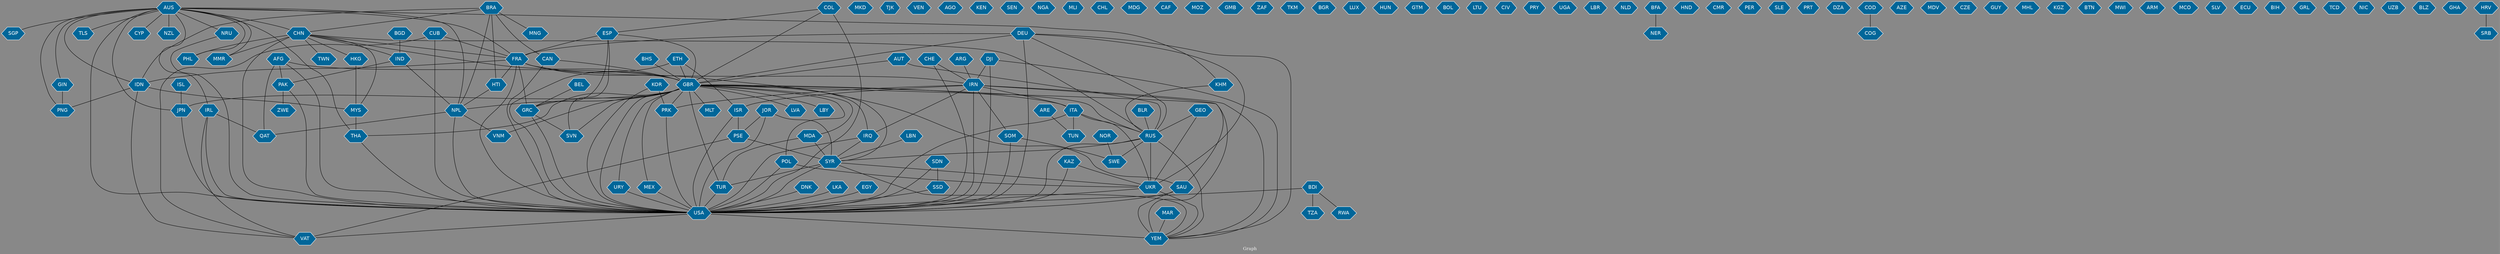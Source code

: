 // Countries together in item graph
graph {
	graph [bgcolor="#888888" fontcolor=white fontsize=12 label="Graph" outputorder=edgesfirst overlap=prism]
	node [color=white fillcolor="#006699" fontcolor=white fontname=Helvetica shape=hexagon style=filled]
	edge [arrowhead=open color=black fontcolor=white fontname=Courier fontsize=12]
		USA [label=USA]
		FRA [label=FRA]
		PHL [label=PHL]
		BDI [label=BDI]
		NPL [label=NPL]
		CHN [label=CHN]
		ISR [label=ISR]
		PSE [label=PSE]
		IRN [label=IRN]
		RUS [label=RUS]
		GEO [label=GEO]
		DNK [label=DNK]
		UKR [label=UKR]
		SOM [label=SOM]
		CYP [label=CYP]
		AUS [label=AUS]
		VAT [label=VAT]
		SYR [label=SYR]
		TWN [label=TWN]
		GRC [label=GRC]
		IRQ [label=IRQ]
		GBR [label=GBR]
		NZL [label=NZL]
		IDN [label=IDN]
		COL [label=COL]
		DEU [label=DEU]
		LKA [label=LKA]
		PRK [label=PRK]
		IND [label=IND]
		JPN [label=JPN]
		MEX [label=MEX]
		EGY [label=EGY]
		YEM [label=YEM]
		MMR [label=MMR]
		MKD [label=MKD]
		TJK [label=TJK]
		VEN [label=VEN]
		BEL [label=BEL]
		SAU [label=SAU]
		ESP [label=ESP]
		QAT [label=QAT]
		IRL [label=IRL]
		AGO [label=AGO]
		LBY [label=LBY]
		BRA [label=BRA]
		CUB [label=CUB]
		CAN [label=CAN]
		NOR [label=NOR]
		TUR [label=TUR]
		HTI [label=HTI]
		AFG [label=AFG]
		KEN [label=KEN]
		MYS [label=MYS]
		HKG [label=HKG]
		SDN [label=SDN]
		SEN [label=SEN]
		NRU [label=NRU]
		SGP [label=SGP]
		KAZ [label=KAZ]
		KOR [label=KOR]
		TZA [label=TZA]
		POL [label=POL]
		NGA [label=NGA]
		ITA [label=ITA]
		MLI [label=MLI]
		LBN [label=LBN]
		CHL [label=CHL]
		CHE [label=CHE]
		KHM [label=KHM]
		MDG [label=MDG]
		CAF [label=CAF]
		AUT [label=AUT]
		BGD [label=BGD]
		PAK [label=PAK]
		MOZ [label=MOZ]
		SWE [label=SWE]
		TUN [label=TUN]
		ARG [label=ARG]
		GMB [label=GMB]
		ZAF [label=ZAF]
		TKM [label=TKM]
		GIN [label=GIN]
		PNG [label=PNG]
		BGR [label=BGR]
		MAR [label=MAR]
		LUX [label=LUX]
		ETH [label=ETH]
		HUN [label=HUN]
		THA [label=THA]
		GTM [label=GTM]
		BOL [label=BOL]
		LTU [label=LTU]
		CIV [label=CIV]
		PRY [label=PRY]
		UGA [label=UGA]
		JOR [label=JOR]
		RWA [label=RWA]
		LBR [label=LBR]
		NLD [label=NLD]
		BFA [label=BFA]
		SSD [label=SSD]
		HND [label=HND]
		CMR [label=CMR]
		PER [label=PER]
		BHS [label=BHS]
		BLR [label=BLR]
		SLE [label=SLE]
		PRT [label=PRT]
		DZA [label=DZA]
		COG [label=COG]
		AZE [label=AZE]
		NER [label=NER]
		MDV [label=MDV]
		CZE [label=CZE]
		GUY [label=GUY]
		MLT [label=MLT]
		MDA [label=MDA]
		COD [label=COD]
		MHL [label=MHL]
		MNG [label=MNG]
		KGZ [label=KGZ]
		DJI [label=DJI]
		LVA [label=LVA]
		BTN [label=BTN]
		URY [label=URY]
		ARE [label=ARE]
		MWI [label=MWI]
		ARM [label=ARM]
		VNM [label=VNM]
		MCO [label=MCO]
		SLV [label=SLV]
		ECU [label=ECU]
		ZWE [label=ZWE]
		BIH [label=BIH]
		ISL [label=ISL]
		GRL [label=GRL]
		TCD [label=TCD]
		NIC [label=NIC]
		UZB [label=UZB]
		BLZ [label=BLZ]
		GHA [label=GHA]
		SRB [label=SRB]
		HRV [label=HRV]
		SVN [label=SVN]
		TLS [label=TLS]
			FRA -- IDN [weight=2]
			BRA -- NPL [weight=1]
			COL -- ESP [weight=1]
			AUS -- CYP [weight=1]
			IDN -- MYS [weight=6]
			SYR -- TUR [weight=4]
			IRL -- QAT [weight=1]
			USA -- VAT [weight=3]
			GEO -- UKR [weight=2]
			FRA -- IRN [weight=1]
			CAN -- USA [weight=9]
			DEU -- FRA [weight=4]
			AUS -- THA [weight=2]
			GBR -- MLT [weight=1]
			URY -- USA [weight=2]
			CAN -- GBR [weight=2]
			ITA -- RUS [weight=1]
			IRL -- VAT [weight=3]
			AFG -- GBR [weight=6]
			JOR -- SYR [weight=3]
			GBR -- LVA [weight=3]
			DEU -- GBR [weight=10]
			AFG -- USA [weight=2]
			BRA -- IDN [weight=1]
			BRA -- CAN [weight=1]
			AUS -- FRA [weight=1]
			CHE -- USA [weight=3]
			PSE -- VAT [weight=6]
			BEL -- GRC [weight=3]
			AUS -- JPN [weight=2]
			KAZ -- UKR [weight=1]
			IRN -- ISR [weight=3]
			AUS -- SGP [weight=1]
			UKR -- USA [weight=2]
			SDN -- SSD [weight=5]
			USA -- YEM [weight=9]
			ITA -- UKR [weight=1]
			AUS -- GIN [weight=1]
			GBR -- GRC [weight=2]
			DEU -- YEM [weight=4]
			TUR -- USA [weight=3]
			IRN -- ITA [weight=1]
			GBR -- THA [weight=1]
			PRK -- USA [weight=5]
			GBR -- MEX [weight=1]
			GBR -- JPN [weight=1]
			AUS -- KHM [weight=1]
			GBR -- SVN [weight=1]
			AUT -- RUS [weight=1]
			MYS -- THA [weight=2]
			KOR -- PRK [weight=3]
			DEU -- RUS [weight=6]
			JPN -- USA [weight=2]
			KOR -- USA [weight=1]
			CHN -- USA [weight=19]
			HRV -- SRB [weight=1]
			AUS -- USA [weight=3]
			BRA -- MNG [weight=1]
			SAU -- YEM [weight=6]
			CHN -- GBR [weight=1]
			GBR -- YEM [weight=1]
			RUS -- SYR [weight=4]
			BLR -- RUS [weight=2]
			ARG -- IRN [weight=1]
			CHN -- IND [weight=4]
			CHN -- TWN [weight=2]
			GBR -- LBY [weight=2]
			FRA -- HTI [weight=2]
			AUS -- IRL [weight=2]
			NRU -- USA [weight=1]
			EGY -- USA [weight=1]
			ESP -- SVN [weight=1]
			FRA -- SAU [weight=2]
			KAZ -- USA [weight=1]
			LBN -- SYR [weight=2]
			CUB -- VAT [weight=5]
			POL -- UKR [weight=1]
			IRQ -- SYR [weight=2]
			BGD -- IND [weight=1]
			CHN -- FRA [weight=1]
			ISR -- USA [weight=3]
			DEU -- USA [weight=9]
			GBR -- RUS [weight=1]
			FRA -- GRC [weight=1]
			ISL -- JPN [weight=1]
			AUS -- IDN [weight=4]
			POL -- USA [weight=2]
			GBR -- IRQ [weight=7]
			BDI -- TZA [weight=6]
			AUS -- PNG [weight=1]
			GBR -- SYR [weight=7]
			FRA -- USA [weight=4]
			GIN -- PNG [weight=7]
			ISR -- PSE [weight=24]
			DJI -- USA [weight=1]
			IND -- PAK [weight=1]
			FRA -- GBR [weight=3]
			PAK -- USA [weight=2]
			IRN -- IRQ [weight=5]
			COD -- COG [weight=1]
			ESP -- FRA [weight=2]
			DEU -- UKR [weight=3]
			BDI -- RWA [weight=2]
			SOM -- SWE [weight=1]
			GBR -- NPL [weight=8]
			CHN -- MMR [weight=1]
			AUS -- NZL [weight=2]
			SYR -- UKR [weight=1]
			MEX -- USA [weight=9]
			IRN -- SOM [weight=2]
			CHN -- PHL [weight=2]
			SOM -- USA [weight=1]
			ETH -- ISR [weight=1]
			PAK -- ZWE [weight=1]
			BRA -- HTI [weight=1]
			RUS -- UKR [weight=24]
			ITA -- USA [weight=3]
			JOR -- USA [weight=3]
			IRN -- USA [weight=23]
			GRC -- USA [weight=1]
			GBR -- POL [weight=3]
			DNK -- USA [weight=1]
			IRN -- SAU [weight=2]
			ESP -- GBR [weight=1]
			MDA -- TUR [weight=2]
			IDN -- PNG [weight=2]
			UKR -- YEM [weight=1]
			BDI -- USA [weight=1]
			DJI -- YEM [weight=1]
			ARE -- TUN [weight=1]
			HTI -- NPL [weight=2]
			AFG -- QAT [weight=5]
			GBR -- USA [weight=9]
			JOR -- PSE [weight=1]
			SDN -- USA [weight=1]
			GEO -- RUS [weight=3]
			GBR -- PRK [weight=5]
			AUS -- NPL [weight=1]
			CHE -- IRN [weight=3]
			AUS -- TLS [weight=1]
			ITA -- TUN [weight=3]
			ESP -- GRC [weight=1]
			SYR -- USA [weight=14]
			BHS -- GBR [weight=1]
			IDN -- VAT [weight=1]
			CUB -- FRA [weight=1]
			GBR -- MDA [weight=2]
			IRN -- PRK [weight=1]
			GBR -- URY [weight=1]
			DJI -- IRN [weight=1]
			ETH -- USA [weight=1]
			IRQ -- USA [weight=12]
			NPL -- QAT [weight=2]
			SYR -- YEM [weight=1]
			PSE -- SYR [weight=1]
			KHM -- RUS [weight=1]
			MDA -- SYR [weight=2]
			BFA -- NER [weight=2]
			IRN -- YEM [weight=2]
			THA -- USA [weight=1]
			HKG -- MYS [weight=2]
			GBR -- TUR [weight=2]
			IRL -- USA [weight=1]
			NPL -- VNM [weight=1]
			MAR -- YEM [weight=6]
			SSD -- USA [weight=1]
			CHN -- RUS [weight=1]
			RUS -- USA [weight=8]
			AUS -- PHL [weight=1]
			AUS -- NRU [weight=2]
			CUB -- USA [weight=19]
			GBR -- ITA [weight=1]
			ETH -- GBR [weight=1]
			COL -- USA [weight=2]
			NOR -- SWE [weight=2]
			AUT -- GBR [weight=1]
			CHN -- MYS [weight=1]
			RUS -- YEM [weight=1]
			BRA -- CHN [weight=1]
			AUS -- MMR [weight=1]
			COL -- GBR [weight=1]
			AUS -- CHN [weight=2]
			RUS -- SWE [weight=2]
			GBR -- VNM [weight=1]
			NPL -- USA [weight=6]
			AFG -- PAK [weight=3]
			GRC -- SVN [weight=1]
			IND -- NPL [weight=2]
			LKA -- USA [weight=1]
			CHN -- HKG [weight=3]
			SAU -- USA [weight=4]
}